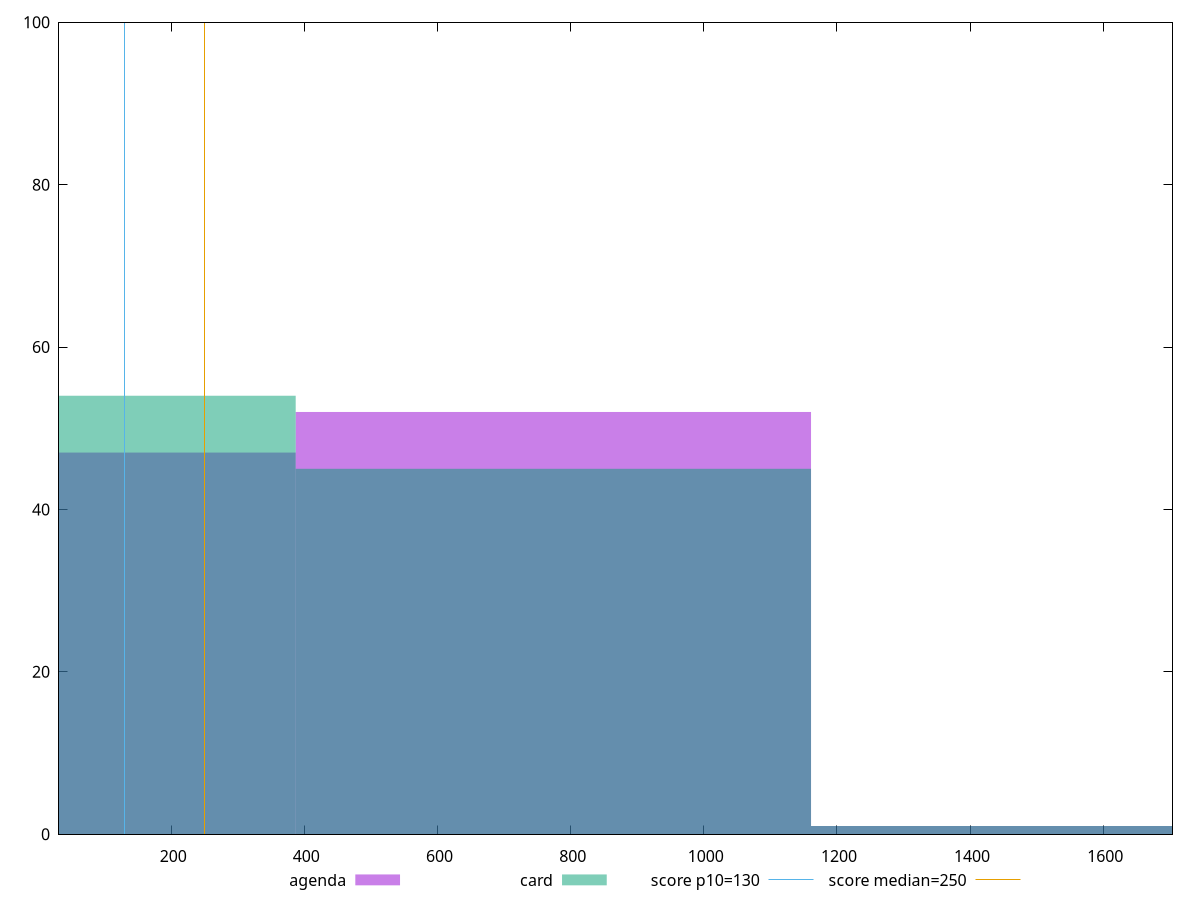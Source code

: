 reset

$agenda <<EOF
774.0351482942684 52
0 47
1548.0702965885368 1
EOF

$card <<EOF
0 54
774.0351482942684 45
1548.0702965885368 1
EOF

set key outside below
set boxwidth 774.0351482942684
set xrange [31.5:1704.0000000000018]
set yrange [0:100]
set trange [0:100]
set style fill transparent solid 0.5 noborder

set parametric
set terminal svg size 640, 500 enhanced background rgb 'white'
set output "reports/report_00028_2021-02-24T12-49-42.674Z/max-potential-fid/comparison/histogram/1_vs_2.svg"

plot $agenda title "agenda" with boxes, \
     $card title "card" with boxes, \
     130,t title "score p10=130", \
     250,t title "score median=250"

reset

